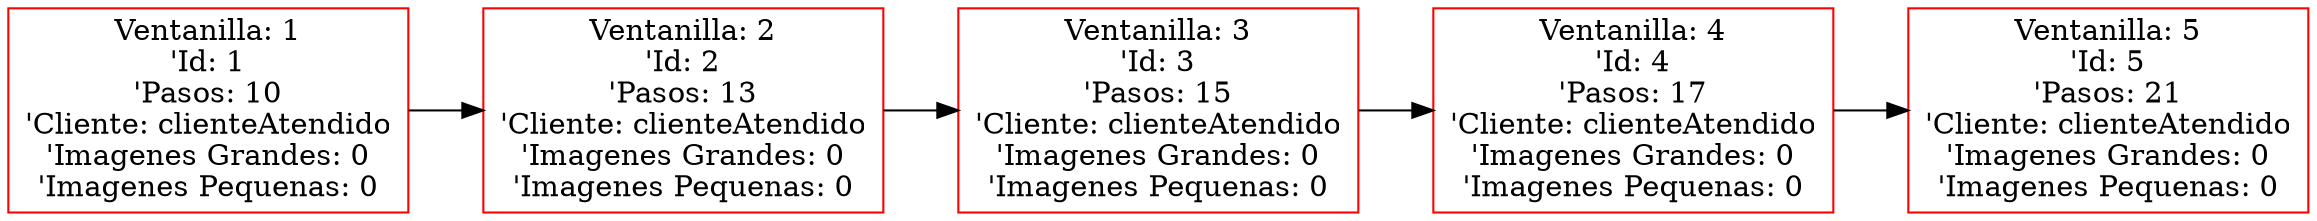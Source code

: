  digraph G {
 rankdir=LR;
 node0 [label="Ventanilla: 1\n'Id: 1\n'Pasos: 10\n'Cliente: clienteAtendido\n'Imagenes Grandes: 0\n'Imagenes Pequenas: 0", color="red", shape="rectangle"];
 node1 [label="Ventanilla: 2\n'Id: 2\n'Pasos: 13\n'Cliente: clienteAtendido\n'Imagenes Grandes: 0\n'Imagenes Pequenas: 0", color="red", shape="rectangle"];
 node0 -> node1 [dir="forward"];
 node2 [label="Ventanilla: 3\n'Id: 3\n'Pasos: 15\n'Cliente: clienteAtendido\n'Imagenes Grandes: 0\n'Imagenes Pequenas: 0", color="red", shape="rectangle"];
 node1 -> node2 [dir="forward"];
 node3 [label="Ventanilla: 4\n'Id: 4\n'Pasos: 17\n'Cliente: clienteAtendido\n'Imagenes Grandes: 0\n'Imagenes Pequenas: 0", color="red", shape="rectangle"];
 node2 -> node3 [dir="forward"];
 node4 [label="Ventanilla: 5\n'Id: 5\n'Pasos: 21\n'Cliente: clienteAtendido\n'Imagenes Grandes: 0\n'Imagenes Pequenas: 0", color="red", shape="rectangle"];
 node3 -> node4 [dir="forward"];
 }
